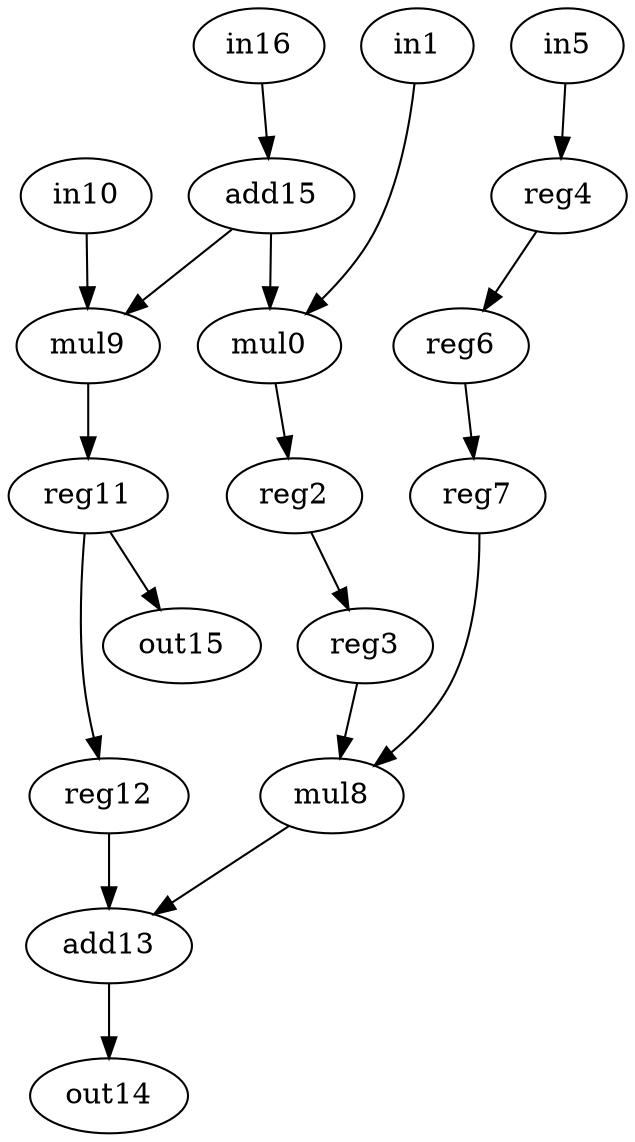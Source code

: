 digraph g {
0 [label = mul0;op = mul;]
1 [label = in1;op = in;]
2 [label = in10;op = in;]
3 [label = reg11;op = reg;]
4 [label = reg12;op = reg;]
5 [label = add13;op = add;]
6 [label = out14;op = out;]
7 [label = add15;op = addi;value = 2;]
8 [label = in16;op = in;]
9 [label = out15;op = out;]
10 [label = reg2;op = reg;]
11 [label = reg3;op = reg;]
12 [label = reg4;op = reg;]
13 [label = in5;op = in;]
14 [label = reg6;op = reg;]
15 [label = reg7;op = reg;]
16 [label = mul8;op = mul;]
17 [label = mul9;op = mul;]
5 -> 6 [port=0; weight=0;]
16 -> 5 [port=0; weight=0;]
15 -> 16 [port=0; weight=0;]
14 -> 15 [port=0; weight=0;]
12 -> 14 [port=0; weight=0;]
13 -> 12 [port=0; weight=0;]
11 -> 16 [port=1; weight=0;]
10 -> 11 [port=0; weight=0;]
0 -> 10 [port=0; weight=0;]
7 -> 0 [port=0; weight=0;]
7 -> 17 [port=0; weight=0;]
2 -> 17 [port=1; weight=0;]
17 -> 3 [port=0; weight=0;]
3 -> 4 [port=0; weight=0;]
4 -> 5 [port=1; weight=1;]
3 -> 9 [port=0; weight=0;]
8 -> 7 [port=0; weight=0;]
1 -> 0 [port=1; weight=0;]
}
